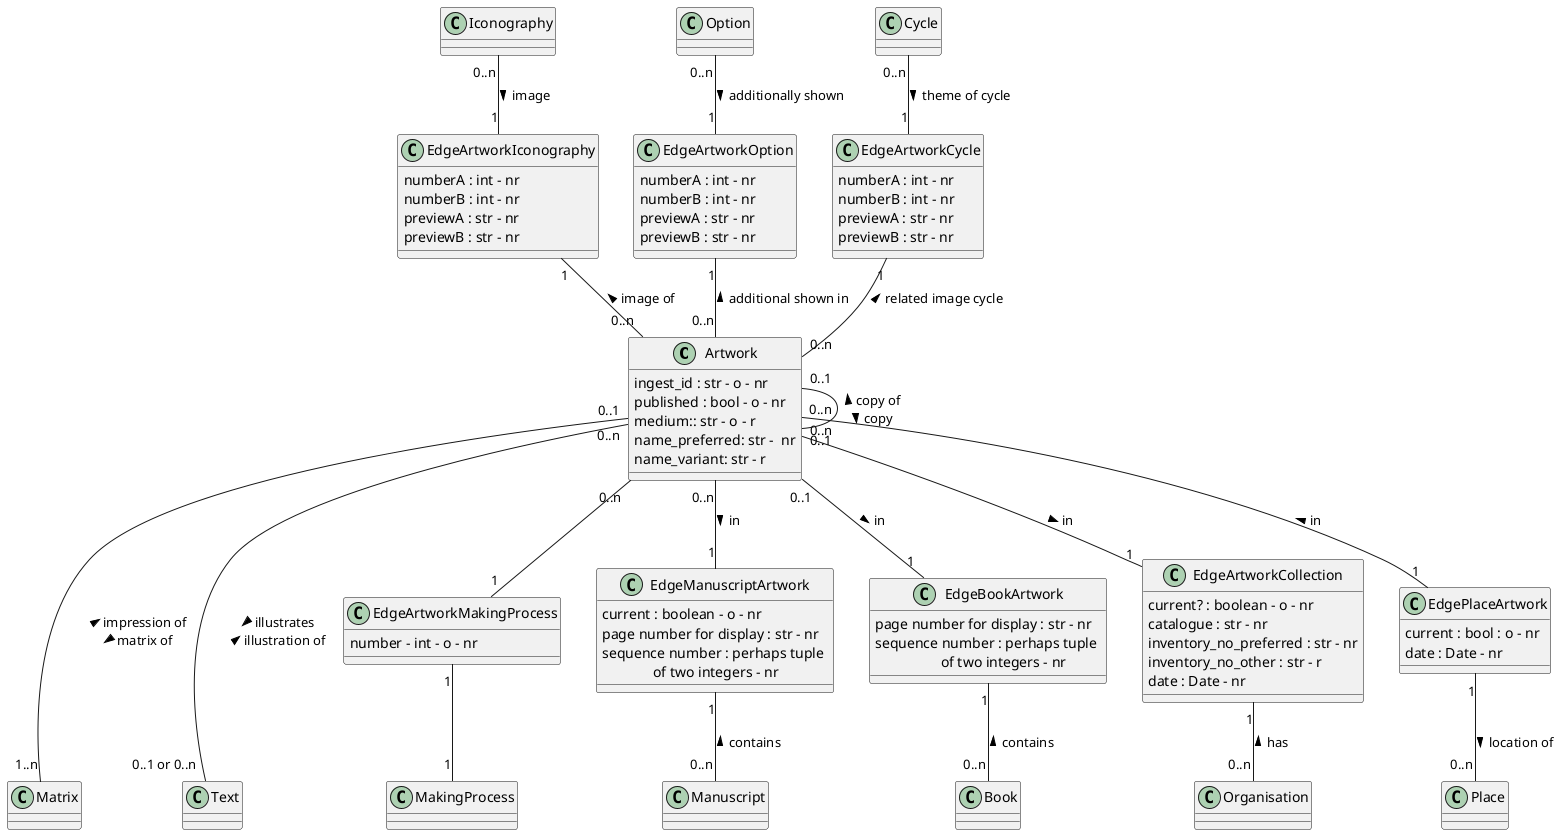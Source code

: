 @startuml
Class Artwork
Artwork : ingest_id : str - o - nr
Artwork : published : bool - o - nr
Artwork : medium:: str - o - r
Artwork : name_preferred: str -  nr 
Artwork : name_variant: str - r



class MakingProcess

class Matrix

class Manuscript

class Book

class Place

class Organisation

class Text

class Iconography

class Option

class Cycle

class EdgeArtworkMakingProcess
EdgeArtworkMakingProcess : number - int - o - nr

class EdgeManuscriptArtwork
EdgeManuscriptArtwork : current : boolean - o - nr
EdgeManuscriptArtwork : page number for display : str - nr
EdgeManuscriptArtwork : sequence number : perhaps tuple \n              of two integers - nr

class EdgeBookArtwork
EdgeBookArtwork : page number for display : str - nr
EdgeBookArtwork : sequence number : perhaps tuple \n                  of two integers - nr

class EdgeArtworkCollection
EdgeArtworkCollection : current? : boolean - o - nr
EdgeArtworkCollection : catalogue : str - nr
EdgeArtworkCollection : inventory_no_preferred : str - nr
EdgeArtworkCollection : inventory_no_other : str - r
EdgeArtworkCollection : date : Date - nr

class EdgePlaceArtwork
EdgePlaceArtwork : current : bool : o - nr
EdgePlaceArtwork : date : Date - nr

class EdgeArtworkIconography
EdgeArtworkIconography : numberA : int - nr
EdgeArtworkIconography : numberB : int - nr
EdgeArtworkIconography : previewA : str - nr
EdgeArtworkIconography : previewB : str - nr

class EdgeArtworkOption
EdgeArtworkOption : numberA : int - nr
EdgeArtworkOption : numberB : int - nr
EdgeArtworkOption : previewA : str - nr
EdgeArtworkOption : previewB : str - nr

class EdgeArtworkCycle
EdgeArtworkCycle : numberA : int - nr
EdgeArtworkCycle : numberB : int - nr
EdgeArtworkCycle : previewA : str - nr
EdgeArtworkCycle : previewB : str - nr

Iconography "0..n" -- "1" EdgeArtworkIconography : image >
EdgeArtworkIconography "1" -- "0..n" Artwork : image of <

Option "0..n" -- "1" EdgeArtworkOption : additionally shown >
EdgeArtworkOption "1" -- "0..n" Artwork : additional shown in <

Cycle "0..n" -- "1" EdgeArtworkCycle : theme of cycle >
EdgeArtworkCycle "1" -- "0..n" Artwork : related image cycle <

Artwork "0..n" -- "1" EdgeArtworkMakingProcess
EdgeArtworkMakingProcess "1" -- "1" MakingProcess

Artwork "0..1" --- "1..n" Matrix : < impression of \n matrix of >

Artwork "0..n" -- "1" EdgePlaceArtwork : < in
EdgePlaceArtwork  "1" -- "0..n" Place :  location of  >

Artwork "0..n" -- "1" EdgeArtworkCollection : in >
EdgeArtworkCollection "1" -- "0..n" Organisation : has  <

Artwork "0..n" -- "1" EdgeManuscriptArtwork : in > 
EdgeManuscriptArtwork "1" -- "0..n" Manuscript : contains <

Artwork "0..1" -- "1" EdgeBookArtwork : in > 
EdgeBookArtwork "1" -- "0..n" Book : contains <

Artwork "0..n" --- "0..1 or 0..n" Text : > illustrates \n illustration of <

Artwork "0..1" -- "0..1" Artwork : < copy of \n copy >



@enduml

